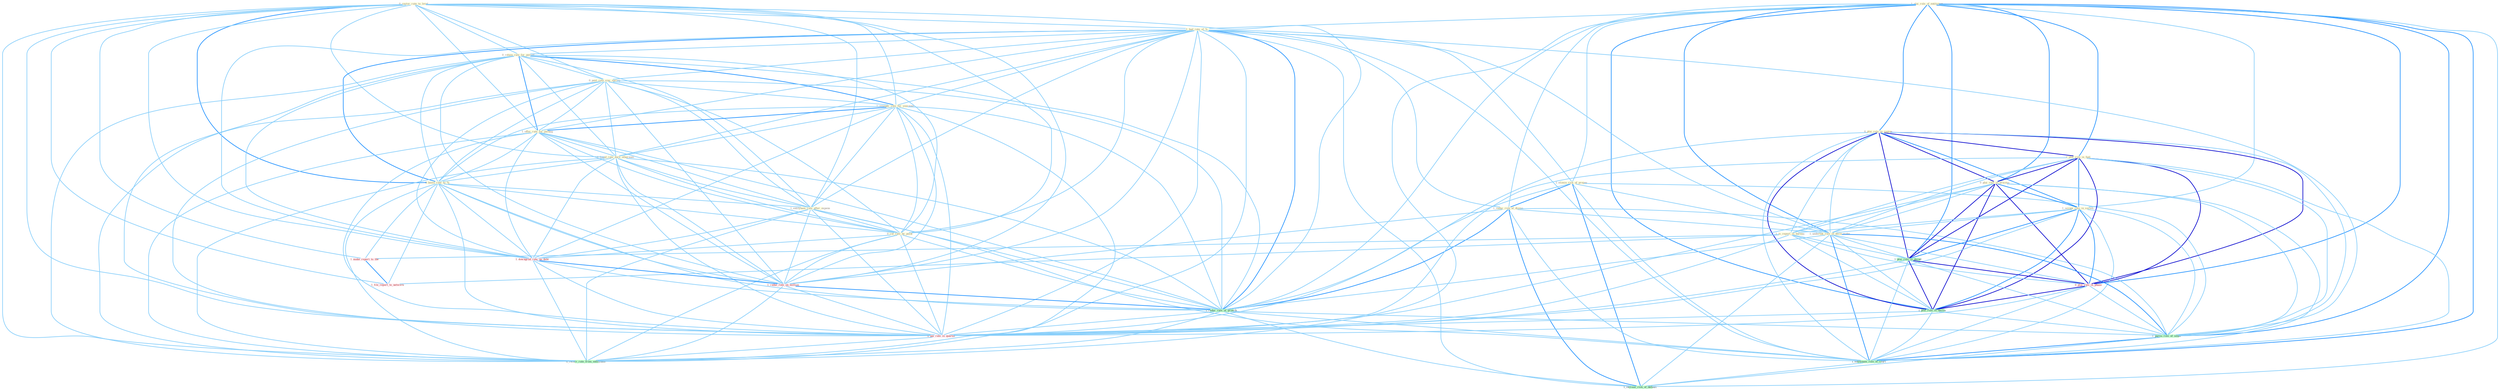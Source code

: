 Graph G{ 
    node
    [shape=polygon,style=filled,width=.5,height=.06,color="#BDFCC9",fixedsize=true,fontsize=4,
    fontcolor="#2f4f4f"];
    {node
    [color="#ffffe0", fontcolor="#8b7d6b"] "0_restor_rate_to_level " "1_plai_role_of_entitynam " "1_had_rate_of_% " "1_elimin_risk_of_prepay " "0_plai_role_in_region " "0_retain_rate_for_period " "1_reduc_risk_of_diseas " "1_plai_role_in_fuel " "0_post_rate_sinc_spring " "1_announc_rate_for_yearnum " "1_offer_rate_for_packag " "0_plai_role_in_process " "1_occupi_role_in_societi " "0_found_rate_dure_othernum " "0_boost_rate_to_% " "1_entitynam_rate_after_expens " "1_is_report_in_bureau " "0_cut_rate_by_point " "1_undertak_role_of_decis-make "}
{node [color="#fff0f5", fontcolor="#b22222"] "1_downgrad_rate_on_debt " "1_reduc_rate_on_million " "0_plai_role_in_phase " "1_make_report_to_the " "0_pai_rate_in_quarter " "1_file_report_to_network "}
edge [color="#B0E2FF"];

	"0_restor_rate_to_level " -- "1_had_rate_of_% " [w="1", color="#87cefa" ];
	"0_restor_rate_to_level " -- "0_retain_rate_for_period " [w="1", color="#87cefa" ];
	"0_restor_rate_to_level " -- "0_post_rate_sinc_spring " [w="1", color="#87cefa" ];
	"0_restor_rate_to_level " -- "1_announc_rate_for_yearnum " [w="1", color="#87cefa" ];
	"0_restor_rate_to_level " -- "1_offer_rate_for_packag " [w="1", color="#87cefa" ];
	"0_restor_rate_to_level " -- "0_found_rate_dure_othernum " [w="1", color="#87cefa" ];
	"0_restor_rate_to_level " -- "0_boost_rate_to_% " [w="2", color="#1e90ff" , len=0.8];
	"0_restor_rate_to_level " -- "1_entitynam_rate_after_expens " [w="1", color="#87cefa" ];
	"0_restor_rate_to_level " -- "0_cut_rate_by_point " [w="1", color="#87cefa" ];
	"0_restor_rate_to_level " -- "1_downgrad_rate_on_debt " [w="1", color="#87cefa" ];
	"0_restor_rate_to_level " -- "1_reduc_rate_on_million " [w="1", color="#87cefa" ];
	"0_restor_rate_to_level " -- "1_reduc_rate_of_growth " [w="1", color="#87cefa" ];
	"0_restor_rate_to_level " -- "1_make_report_to_the " [w="1", color="#87cefa" ];
	"0_restor_rate_to_level " -- "0_pai_rate_in_quarter " [w="1", color="#87cefa" ];
	"0_restor_rate_to_level " -- "1_file_report_to_network " [w="1", color="#87cefa" ];
	"0_restor_rate_to_level " -- "0_receiv_rate_from_entitynam " [w="1", color="#87cefa" ];
	"1_plai_role_of_entitynam " -- "1_had_rate_of_% " [w="1", color="#87cefa" ];
	"1_plai_role_of_entitynam " -- "1_elimin_risk_of_prepay " [w="1", color="#87cefa" ];
	"1_plai_role_of_entitynam " -- "0_plai_role_in_region " [w="2", color="#1e90ff" , len=0.8];
	"1_plai_role_of_entitynam " -- "1_reduc_risk_of_diseas " [w="1", color="#87cefa" ];
	"1_plai_role_of_entitynam " -- "1_plai_role_in_fuel " [w="2", color="#1e90ff" , len=0.8];
	"1_plai_role_of_entitynam " -- "0_plai_role_in_process " [w="2", color="#1e90ff" , len=0.8];
	"1_plai_role_of_entitynam " -- "1_occupi_role_in_societi " [w="1", color="#87cefa" ];
	"1_plai_role_of_entitynam " -- "1_undertak_role_of_decis-make " [w="2", color="#1e90ff" , len=0.8];
	"1_plai_role_of_entitynam " -- "1_plai_role_in_decad " [w="2", color="#1e90ff" , len=0.8];
	"1_plai_role_of_entitynam " -- "0_plai_role_in_phase " [w="2", color="#1e90ff" , len=0.8];
	"1_plai_role_of_entitynam " -- "1_reduc_rate_of_growth " [w="1", color="#87cefa" ];
	"1_plai_role_of_entitynam " -- "1_plai_role_in_declin " [w="2", color="#1e90ff" , len=0.8];
	"1_plai_role_of_entitynam " -- "1_pursu_role_of_senat " [w="2", color="#1e90ff" , len=0.8];
	"1_plai_role_of_entitynam " -- "1_entitynam_role_of_court " [w="2", color="#1e90ff" , len=0.8];
	"1_plai_role_of_entitynam " -- "0_receiv_rate_from_entitynam " [w="1", color="#87cefa" ];
	"1_plai_role_of_entitynam " -- "1_increas_risk_of_default " [w="1", color="#87cefa" ];
	"1_had_rate_of_% " -- "1_elimin_risk_of_prepay " [w="1", color="#87cefa" ];
	"1_had_rate_of_% " -- "0_retain_rate_for_period " [w="1", color="#87cefa" ];
	"1_had_rate_of_% " -- "1_reduc_risk_of_diseas " [w="1", color="#87cefa" ];
	"1_had_rate_of_% " -- "0_post_rate_sinc_spring " [w="1", color="#87cefa" ];
	"1_had_rate_of_% " -- "1_announc_rate_for_yearnum " [w="1", color="#87cefa" ];
	"1_had_rate_of_% " -- "1_offer_rate_for_packag " [w="1", color="#87cefa" ];
	"1_had_rate_of_% " -- "0_found_rate_dure_othernum " [w="1", color="#87cefa" ];
	"1_had_rate_of_% " -- "0_boost_rate_to_% " [w="2", color="#1e90ff" , len=0.8];
	"1_had_rate_of_% " -- "1_entitynam_rate_after_expens " [w="1", color="#87cefa" ];
	"1_had_rate_of_% " -- "0_cut_rate_by_point " [w="1", color="#87cefa" ];
	"1_had_rate_of_% " -- "1_undertak_role_of_decis-make " [w="1", color="#87cefa" ];
	"1_had_rate_of_% " -- "1_downgrad_rate_on_debt " [w="1", color="#87cefa" ];
	"1_had_rate_of_% " -- "1_reduc_rate_on_million " [w="1", color="#87cefa" ];
	"1_had_rate_of_% " -- "1_reduc_rate_of_growth " [w="2", color="#1e90ff" , len=0.8];
	"1_had_rate_of_% " -- "0_pai_rate_in_quarter " [w="1", color="#87cefa" ];
	"1_had_rate_of_% " -- "1_pursu_role_of_senat " [w="1", color="#87cefa" ];
	"1_had_rate_of_% " -- "1_entitynam_role_of_court " [w="1", color="#87cefa" ];
	"1_had_rate_of_% " -- "0_receiv_rate_from_entitynam " [w="1", color="#87cefa" ];
	"1_had_rate_of_% " -- "1_increas_risk_of_default " [w="1", color="#87cefa" ];
	"1_elimin_risk_of_prepay " -- "1_reduc_risk_of_diseas " [w="2", color="#1e90ff" , len=0.8];
	"1_elimin_risk_of_prepay " -- "1_undertak_role_of_decis-make " [w="1", color="#87cefa" ];
	"1_elimin_risk_of_prepay " -- "1_reduc_rate_of_growth " [w="1", color="#87cefa" ];
	"1_elimin_risk_of_prepay " -- "1_pursu_role_of_senat " [w="1", color="#87cefa" ];
	"1_elimin_risk_of_prepay " -- "1_entitynam_role_of_court " [w="1", color="#87cefa" ];
	"1_elimin_risk_of_prepay " -- "1_increas_risk_of_default " [w="2", color="#1e90ff" , len=0.8];
	"0_plai_role_in_region " -- "1_plai_role_in_fuel " [w="3", color="#0000cd" , len=0.6];
	"0_plai_role_in_region " -- "0_plai_role_in_process " [w="3", color="#0000cd" , len=0.6];
	"0_plai_role_in_region " -- "1_occupi_role_in_societi " [w="2", color="#1e90ff" , len=0.8];
	"0_plai_role_in_region " -- "1_is_report_in_bureau " [w="1", color="#87cefa" ];
	"0_plai_role_in_region " -- "1_undertak_role_of_decis-make " [w="1", color="#87cefa" ];
	"0_plai_role_in_region " -- "1_plai_role_in_decad " [w="3", color="#0000cd" , len=0.6];
	"0_plai_role_in_region " -- "0_plai_role_in_phase " [w="3", color="#0000cd" , len=0.6];
	"0_plai_role_in_region " -- "1_plai_role_in_declin " [w="3", color="#0000cd" , len=0.6];
	"0_plai_role_in_region " -- "0_pai_rate_in_quarter " [w="1", color="#87cefa" ];
	"0_plai_role_in_region " -- "1_pursu_role_of_senat " [w="1", color="#87cefa" ];
	"0_plai_role_in_region " -- "1_entitynam_role_of_court " [w="1", color="#87cefa" ];
	"0_retain_rate_for_period " -- "0_post_rate_sinc_spring " [w="1", color="#87cefa" ];
	"0_retain_rate_for_period " -- "1_announc_rate_for_yearnum " [w="2", color="#1e90ff" , len=0.8];
	"0_retain_rate_for_period " -- "1_offer_rate_for_packag " [w="2", color="#1e90ff" , len=0.8];
	"0_retain_rate_for_period " -- "0_found_rate_dure_othernum " [w="1", color="#87cefa" ];
	"0_retain_rate_for_period " -- "0_boost_rate_to_% " [w="1", color="#87cefa" ];
	"0_retain_rate_for_period " -- "1_entitynam_rate_after_expens " [w="1", color="#87cefa" ];
	"0_retain_rate_for_period " -- "0_cut_rate_by_point " [w="1", color="#87cefa" ];
	"0_retain_rate_for_period " -- "1_downgrad_rate_on_debt " [w="1", color="#87cefa" ];
	"0_retain_rate_for_period " -- "1_reduc_rate_on_million " [w="1", color="#87cefa" ];
	"0_retain_rate_for_period " -- "1_reduc_rate_of_growth " [w="1", color="#87cefa" ];
	"0_retain_rate_for_period " -- "0_pai_rate_in_quarter " [w="1", color="#87cefa" ];
	"0_retain_rate_for_period " -- "0_receiv_rate_from_entitynam " [w="1", color="#87cefa" ];
	"1_reduc_risk_of_diseas " -- "1_undertak_role_of_decis-make " [w="1", color="#87cefa" ];
	"1_reduc_risk_of_diseas " -- "1_reduc_rate_on_million " [w="1", color="#87cefa" ];
	"1_reduc_risk_of_diseas " -- "1_reduc_rate_of_growth " [w="2", color="#1e90ff" , len=0.8];
	"1_reduc_risk_of_diseas " -- "1_pursu_role_of_senat " [w="1", color="#87cefa" ];
	"1_reduc_risk_of_diseas " -- "1_entitynam_role_of_court " [w="1", color="#87cefa" ];
	"1_reduc_risk_of_diseas " -- "1_increas_risk_of_default " [w="2", color="#1e90ff" , len=0.8];
	"1_plai_role_in_fuel " -- "0_plai_role_in_process " [w="3", color="#0000cd" , len=0.6];
	"1_plai_role_in_fuel " -- "1_occupi_role_in_societi " [w="2", color="#1e90ff" , len=0.8];
	"1_plai_role_in_fuel " -- "1_is_report_in_bureau " [w="1", color="#87cefa" ];
	"1_plai_role_in_fuel " -- "1_undertak_role_of_decis-make " [w="1", color="#87cefa" ];
	"1_plai_role_in_fuel " -- "1_plai_role_in_decad " [w="3", color="#0000cd" , len=0.6];
	"1_plai_role_in_fuel " -- "0_plai_role_in_phase " [w="3", color="#0000cd" , len=0.6];
	"1_plai_role_in_fuel " -- "1_plai_role_in_declin " [w="3", color="#0000cd" , len=0.6];
	"1_plai_role_in_fuel " -- "0_pai_rate_in_quarter " [w="1", color="#87cefa" ];
	"1_plai_role_in_fuel " -- "1_pursu_role_of_senat " [w="1", color="#87cefa" ];
	"1_plai_role_in_fuel " -- "1_entitynam_role_of_court " [w="1", color="#87cefa" ];
	"0_post_rate_sinc_spring " -- "1_announc_rate_for_yearnum " [w="1", color="#87cefa" ];
	"0_post_rate_sinc_spring " -- "1_offer_rate_for_packag " [w="1", color="#87cefa" ];
	"0_post_rate_sinc_spring " -- "0_found_rate_dure_othernum " [w="1", color="#87cefa" ];
	"0_post_rate_sinc_spring " -- "0_boost_rate_to_% " [w="1", color="#87cefa" ];
	"0_post_rate_sinc_spring " -- "1_entitynam_rate_after_expens " [w="1", color="#87cefa" ];
	"0_post_rate_sinc_spring " -- "0_cut_rate_by_point " [w="1", color="#87cefa" ];
	"0_post_rate_sinc_spring " -- "1_downgrad_rate_on_debt " [w="1", color="#87cefa" ];
	"0_post_rate_sinc_spring " -- "1_reduc_rate_on_million " [w="1", color="#87cefa" ];
	"0_post_rate_sinc_spring " -- "1_reduc_rate_of_growth " [w="1", color="#87cefa" ];
	"0_post_rate_sinc_spring " -- "0_pai_rate_in_quarter " [w="1", color="#87cefa" ];
	"0_post_rate_sinc_spring " -- "0_receiv_rate_from_entitynam " [w="1", color="#87cefa" ];
	"1_announc_rate_for_yearnum " -- "1_offer_rate_for_packag " [w="2", color="#1e90ff" , len=0.8];
	"1_announc_rate_for_yearnum " -- "0_found_rate_dure_othernum " [w="1", color="#87cefa" ];
	"1_announc_rate_for_yearnum " -- "0_boost_rate_to_% " [w="1", color="#87cefa" ];
	"1_announc_rate_for_yearnum " -- "1_entitynam_rate_after_expens " [w="1", color="#87cefa" ];
	"1_announc_rate_for_yearnum " -- "0_cut_rate_by_point " [w="1", color="#87cefa" ];
	"1_announc_rate_for_yearnum " -- "1_downgrad_rate_on_debt " [w="1", color="#87cefa" ];
	"1_announc_rate_for_yearnum " -- "1_reduc_rate_on_million " [w="1", color="#87cefa" ];
	"1_announc_rate_for_yearnum " -- "1_reduc_rate_of_growth " [w="1", color="#87cefa" ];
	"1_announc_rate_for_yearnum " -- "0_pai_rate_in_quarter " [w="1", color="#87cefa" ];
	"1_announc_rate_for_yearnum " -- "0_receiv_rate_from_entitynam " [w="1", color="#87cefa" ];
	"1_offer_rate_for_packag " -- "0_found_rate_dure_othernum " [w="1", color="#87cefa" ];
	"1_offer_rate_for_packag " -- "0_boost_rate_to_% " [w="1", color="#87cefa" ];
	"1_offer_rate_for_packag " -- "1_entitynam_rate_after_expens " [w="1", color="#87cefa" ];
	"1_offer_rate_for_packag " -- "0_cut_rate_by_point " [w="1", color="#87cefa" ];
	"1_offer_rate_for_packag " -- "1_downgrad_rate_on_debt " [w="1", color="#87cefa" ];
	"1_offer_rate_for_packag " -- "1_reduc_rate_on_million " [w="1", color="#87cefa" ];
	"1_offer_rate_for_packag " -- "1_reduc_rate_of_growth " [w="1", color="#87cefa" ];
	"1_offer_rate_for_packag " -- "0_pai_rate_in_quarter " [w="1", color="#87cefa" ];
	"1_offer_rate_for_packag " -- "0_receiv_rate_from_entitynam " [w="1", color="#87cefa" ];
	"0_plai_role_in_process " -- "1_occupi_role_in_societi " [w="2", color="#1e90ff" , len=0.8];
	"0_plai_role_in_process " -- "1_is_report_in_bureau " [w="1", color="#87cefa" ];
	"0_plai_role_in_process " -- "1_undertak_role_of_decis-make " [w="1", color="#87cefa" ];
	"0_plai_role_in_process " -- "1_plai_role_in_decad " [w="3", color="#0000cd" , len=0.6];
	"0_plai_role_in_process " -- "0_plai_role_in_phase " [w="3", color="#0000cd" , len=0.6];
	"0_plai_role_in_process " -- "1_plai_role_in_declin " [w="3", color="#0000cd" , len=0.6];
	"0_plai_role_in_process " -- "0_pai_rate_in_quarter " [w="1", color="#87cefa" ];
	"0_plai_role_in_process " -- "1_pursu_role_of_senat " [w="1", color="#87cefa" ];
	"0_plai_role_in_process " -- "1_entitynam_role_of_court " [w="1", color="#87cefa" ];
	"1_occupi_role_in_societi " -- "1_is_report_in_bureau " [w="1", color="#87cefa" ];
	"1_occupi_role_in_societi " -- "1_undertak_role_of_decis-make " [w="1", color="#87cefa" ];
	"1_occupi_role_in_societi " -- "1_plai_role_in_decad " [w="2", color="#1e90ff" , len=0.8];
	"1_occupi_role_in_societi " -- "0_plai_role_in_phase " [w="2", color="#1e90ff" , len=0.8];
	"1_occupi_role_in_societi " -- "1_plai_role_in_declin " [w="2", color="#1e90ff" , len=0.8];
	"1_occupi_role_in_societi " -- "0_pai_rate_in_quarter " [w="1", color="#87cefa" ];
	"1_occupi_role_in_societi " -- "1_pursu_role_of_senat " [w="1", color="#87cefa" ];
	"1_occupi_role_in_societi " -- "1_entitynam_role_of_court " [w="1", color="#87cefa" ];
	"0_found_rate_dure_othernum " -- "0_boost_rate_to_% " [w="1", color="#87cefa" ];
	"0_found_rate_dure_othernum " -- "1_entitynam_rate_after_expens " [w="1", color="#87cefa" ];
	"0_found_rate_dure_othernum " -- "0_cut_rate_by_point " [w="1", color="#87cefa" ];
	"0_found_rate_dure_othernum " -- "1_downgrad_rate_on_debt " [w="1", color="#87cefa" ];
	"0_found_rate_dure_othernum " -- "1_reduc_rate_on_million " [w="1", color="#87cefa" ];
	"0_found_rate_dure_othernum " -- "1_reduc_rate_of_growth " [w="1", color="#87cefa" ];
	"0_found_rate_dure_othernum " -- "0_pai_rate_in_quarter " [w="1", color="#87cefa" ];
	"0_found_rate_dure_othernum " -- "0_receiv_rate_from_entitynam " [w="1", color="#87cefa" ];
	"0_boost_rate_to_% " -- "1_entitynam_rate_after_expens " [w="1", color="#87cefa" ];
	"0_boost_rate_to_% " -- "0_cut_rate_by_point " [w="1", color="#87cefa" ];
	"0_boost_rate_to_% " -- "1_downgrad_rate_on_debt " [w="1", color="#87cefa" ];
	"0_boost_rate_to_% " -- "1_reduc_rate_on_million " [w="1", color="#87cefa" ];
	"0_boost_rate_to_% " -- "1_reduc_rate_of_growth " [w="1", color="#87cefa" ];
	"0_boost_rate_to_% " -- "1_make_report_to_the " [w="1", color="#87cefa" ];
	"0_boost_rate_to_% " -- "0_pai_rate_in_quarter " [w="1", color="#87cefa" ];
	"0_boost_rate_to_% " -- "1_file_report_to_network " [w="1", color="#87cefa" ];
	"0_boost_rate_to_% " -- "0_receiv_rate_from_entitynam " [w="1", color="#87cefa" ];
	"1_entitynam_rate_after_expens " -- "0_cut_rate_by_point " [w="1", color="#87cefa" ];
	"1_entitynam_rate_after_expens " -- "1_downgrad_rate_on_debt " [w="1", color="#87cefa" ];
	"1_entitynam_rate_after_expens " -- "1_reduc_rate_on_million " [w="1", color="#87cefa" ];
	"1_entitynam_rate_after_expens " -- "1_reduc_rate_of_growth " [w="1", color="#87cefa" ];
	"1_entitynam_rate_after_expens " -- "0_pai_rate_in_quarter " [w="1", color="#87cefa" ];
	"1_entitynam_rate_after_expens " -- "1_entitynam_role_of_court " [w="1", color="#87cefa" ];
	"1_entitynam_rate_after_expens " -- "0_receiv_rate_from_entitynam " [w="1", color="#87cefa" ];
	"1_is_report_in_bureau " -- "1_plai_role_in_decad " [w="1", color="#87cefa" ];
	"1_is_report_in_bureau " -- "0_plai_role_in_phase " [w="1", color="#87cefa" ];
	"1_is_report_in_bureau " -- "1_make_report_to_the " [w="1", color="#87cefa" ];
	"1_is_report_in_bureau " -- "1_plai_role_in_declin " [w="1", color="#87cefa" ];
	"1_is_report_in_bureau " -- "0_pai_rate_in_quarter " [w="1", color="#87cefa" ];
	"1_is_report_in_bureau " -- "1_file_report_to_network " [w="1", color="#87cefa" ];
	"0_cut_rate_by_point " -- "1_downgrad_rate_on_debt " [w="1", color="#87cefa" ];
	"0_cut_rate_by_point " -- "1_reduc_rate_on_million " [w="1", color="#87cefa" ];
	"0_cut_rate_by_point " -- "1_reduc_rate_of_growth " [w="1", color="#87cefa" ];
	"0_cut_rate_by_point " -- "0_pai_rate_in_quarter " [w="1", color="#87cefa" ];
	"0_cut_rate_by_point " -- "0_receiv_rate_from_entitynam " [w="1", color="#87cefa" ];
	"1_undertak_role_of_decis-make " -- "1_plai_role_in_decad " [w="1", color="#87cefa" ];
	"1_undertak_role_of_decis-make " -- "0_plai_role_in_phase " [w="1", color="#87cefa" ];
	"1_undertak_role_of_decis-make " -- "1_reduc_rate_of_growth " [w="1", color="#87cefa" ];
	"1_undertak_role_of_decis-make " -- "1_plai_role_in_declin " [w="1", color="#87cefa" ];
	"1_undertak_role_of_decis-make " -- "1_pursu_role_of_senat " [w="2", color="#1e90ff" , len=0.8];
	"1_undertak_role_of_decis-make " -- "1_entitynam_role_of_court " [w="2", color="#1e90ff" , len=0.8];
	"1_undertak_role_of_decis-make " -- "1_increas_risk_of_default " [w="1", color="#87cefa" ];
	"1_downgrad_rate_on_debt " -- "1_reduc_rate_on_million " [w="2", color="#1e90ff" , len=0.8];
	"1_downgrad_rate_on_debt " -- "1_reduc_rate_of_growth " [w="1", color="#87cefa" ];
	"1_downgrad_rate_on_debt " -- "0_pai_rate_in_quarter " [w="1", color="#87cefa" ];
	"1_downgrad_rate_on_debt " -- "0_receiv_rate_from_entitynam " [w="1", color="#87cefa" ];
	"1_reduc_rate_on_million " -- "1_reduc_rate_of_growth " [w="2", color="#1e90ff" , len=0.8];
	"1_reduc_rate_on_million " -- "0_pai_rate_in_quarter " [w="1", color="#87cefa" ];
	"1_reduc_rate_on_million " -- "0_receiv_rate_from_entitynam " [w="1", color="#87cefa" ];
	"1_plai_role_in_decad " -- "0_plai_role_in_phase " [w="3", color="#0000cd" , len=0.6];
	"1_plai_role_in_decad " -- "1_plai_role_in_declin " [w="3", color="#0000cd" , len=0.6];
	"1_plai_role_in_decad " -- "0_pai_rate_in_quarter " [w="1", color="#87cefa" ];
	"1_plai_role_in_decad " -- "1_pursu_role_of_senat " [w="1", color="#87cefa" ];
	"1_plai_role_in_decad " -- "1_entitynam_role_of_court " [w="1", color="#87cefa" ];
	"0_plai_role_in_phase " -- "1_plai_role_in_declin " [w="3", color="#0000cd" , len=0.6];
	"0_plai_role_in_phase " -- "0_pai_rate_in_quarter " [w="1", color="#87cefa" ];
	"0_plai_role_in_phase " -- "1_pursu_role_of_senat " [w="1", color="#87cefa" ];
	"0_plai_role_in_phase " -- "1_entitynam_role_of_court " [w="1", color="#87cefa" ];
	"1_reduc_rate_of_growth " -- "0_pai_rate_in_quarter " [w="1", color="#87cefa" ];
	"1_reduc_rate_of_growth " -- "1_pursu_role_of_senat " [w="1", color="#87cefa" ];
	"1_reduc_rate_of_growth " -- "1_entitynam_role_of_court " [w="1", color="#87cefa" ];
	"1_reduc_rate_of_growth " -- "0_receiv_rate_from_entitynam " [w="1", color="#87cefa" ];
	"1_reduc_rate_of_growth " -- "1_increas_risk_of_default " [w="1", color="#87cefa" ];
	"1_make_report_to_the " -- "1_file_report_to_network " [w="2", color="#1e90ff" , len=0.8];
	"1_plai_role_in_declin " -- "0_pai_rate_in_quarter " [w="1", color="#87cefa" ];
	"1_plai_role_in_declin " -- "1_pursu_role_of_senat " [w="1", color="#87cefa" ];
	"1_plai_role_in_declin " -- "1_entitynam_role_of_court " [w="1", color="#87cefa" ];
	"0_pai_rate_in_quarter " -- "0_receiv_rate_from_entitynam " [w="1", color="#87cefa" ];
	"1_pursu_role_of_senat " -- "1_entitynam_role_of_court " [w="2", color="#1e90ff" , len=0.8];
	"1_pursu_role_of_senat " -- "1_increas_risk_of_default " [w="1", color="#87cefa" ];
	"1_entitynam_role_of_court " -- "1_increas_risk_of_default " [w="1", color="#87cefa" ];
}